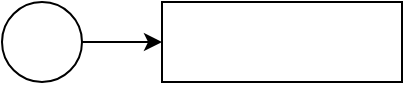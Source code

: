 <mxfile version="23.1.1" type="github">
  <diagram name="Exercício 1" id="cViD2hHgw0PeuSOtFopX">
    <mxGraphModel dx="955" dy="446" grid="1" gridSize="10" guides="1" tooltips="1" connect="1" arrows="1" fold="1" page="1" pageScale="1" pageWidth="827" pageHeight="1169" math="0" shadow="0">
      <root>
        <mxCell id="0" />
        <mxCell id="1" parent="0" />
        <mxCell id="w6NW4HsJK8lRZk9CLlEC-3" value="" style="edgeStyle=orthogonalEdgeStyle;rounded=0;orthogonalLoop=1;jettySize=auto;html=1;" edge="1" parent="1" source="w6NW4HsJK8lRZk9CLlEC-1" target="w6NW4HsJK8lRZk9CLlEC-2">
          <mxGeometry relative="1" as="geometry" />
        </mxCell>
        <mxCell id="w6NW4HsJK8lRZk9CLlEC-1" value="" style="ellipse;whiteSpace=wrap;html=1;aspect=fixed;" vertex="1" parent="1">
          <mxGeometry x="40" y="80" width="40" height="40" as="geometry" />
        </mxCell>
        <mxCell id="w6NW4HsJK8lRZk9CLlEC-2" value="" style="whiteSpace=wrap;html=1;" vertex="1" parent="1">
          <mxGeometry x="120" y="80" width="120" height="40" as="geometry" />
        </mxCell>
      </root>
    </mxGraphModel>
  </diagram>
</mxfile>
